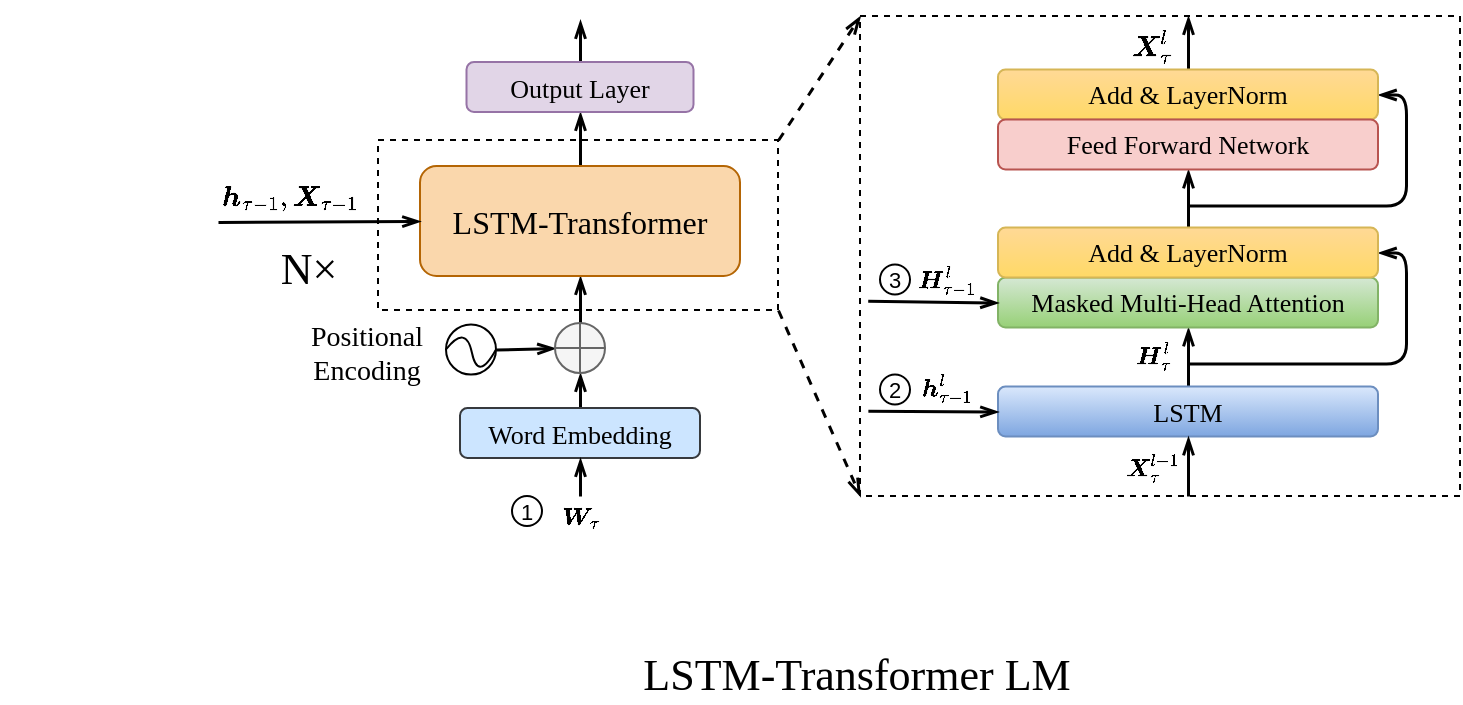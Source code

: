 <mxfile version="16.6.1" type="github">
  <diagram id="z0HHgGlnCuGLutk6PVgF" name="Page-1">
    <mxGraphModel dx="1796" dy="645" grid="1" gridSize="10" guides="1" tooltips="1" connect="1" arrows="1" fold="1" page="1" pageScale="1" pageWidth="850" pageHeight="1100" math="1" shadow="0">
      <root>
        <mxCell id="0" />
        <mxCell id="1" parent="0" />
        <mxCell id="CTJLBTLDGU4M1NpmP4fn-78" value="" style="rounded=0;whiteSpace=wrap;html=1;shadow=0;glass=0;sketch=0;strokeColor=#000000;fillColor=none;gradientColor=none;dashed=1;fontFamily=Georgia;" parent="1" vertex="1">
          <mxGeometry x="-541" y="282" width="200" height="85" as="geometry" />
        </mxCell>
        <mxCell id="CTJLBTLDGU4M1NpmP4fn-86" value="" style="rounded=0;whiteSpace=wrap;html=1;shadow=0;glass=0;dashed=1;sketch=0;fillColor=none;fontFamily=Georgia;" parent="1" vertex="1">
          <mxGeometry x="-300" y="220" width="300" height="240" as="geometry" />
        </mxCell>
        <mxCell id="CTJLBTLDGU4M1NpmP4fn-3" style="edgeStyle=orthogonalEdgeStyle;rounded=0;orthogonalLoop=1;jettySize=auto;html=1;entryX=0.5;entryY=1;entryDx=0;entryDy=0;strokeWidth=1.5;endArrow=openThin;endFill=0;exitX=0.5;exitY=0;exitDx=0;exitDy=0;fontFamily=Georgia;" parent="1" source="iIbkzB-FwA6yvQ0Qt3dR-1" target="CTJLBTLDGU4M1NpmP4fn-2" edge="1">
          <mxGeometry relative="1" as="geometry">
            <mxPoint x="-136" y="434.75" as="sourcePoint" />
          </mxGeometry>
        </mxCell>
        <mxCell id="CTJLBTLDGU4M1NpmP4fn-2" value="&lt;font style=&quot;font-size: 13px&quot;&gt;Masked Multi-Head Attention&lt;/font&gt;" style="rounded=1;whiteSpace=wrap;html=1;fillColor=#d5e8d4;strokeColor=#82b366;gradientColor=#97d077;fontFamily=Georgia;" parent="1" vertex="1">
          <mxGeometry x="-231" y="350.75" width="190" height="25" as="geometry" />
        </mxCell>
        <mxCell id="CTJLBTLDGU4M1NpmP4fn-4" value="" style="edgeStyle=elbowEdgeStyle;elbow=horizontal;endArrow=openThin;html=1;strokeWidth=1.5;entryX=1;entryY=0.5;entryDx=0;entryDy=0;endFill=0;fontFamily=Georgia;" parent="1" target="CTJLBTLDGU4M1NpmP4fn-7" edge="1">
          <mxGeometry width="50" height="50" relative="1" as="geometry">
            <mxPoint x="-136" y="393.75" as="sourcePoint" />
            <mxPoint x="-126.0" y="386.75" as="targetPoint" />
            <Array as="points">
              <mxPoint x="-27" y="413.75" />
              <mxPoint x="34" y="447.75" />
            </Array>
          </mxGeometry>
        </mxCell>
        <mxCell id="CTJLBTLDGU4M1NpmP4fn-11" style="edgeStyle=orthogonalEdgeStyle;rounded=0;orthogonalLoop=1;jettySize=auto;html=1;exitX=0.5;exitY=0;exitDx=0;exitDy=0;entryX=0.5;entryY=1;entryDx=0;entryDy=0;endArrow=openThin;endFill=0;strokeWidth=1.5;fontFamily=Georgia;" parent="1" source="CTJLBTLDGU4M1NpmP4fn-7" target="CTJLBTLDGU4M1NpmP4fn-10" edge="1">
          <mxGeometry relative="1" as="geometry" />
        </mxCell>
        <mxCell id="CTJLBTLDGU4M1NpmP4fn-7" value="&lt;font style=&quot;font-size: 13px&quot;&gt;Add &amp;amp; LayerNorm&lt;/font&gt;" style="rounded=1;whiteSpace=wrap;html=1;fillColor=#FFD996;strokeColor=#d6b656;fontFamily=Georgia;gradientColor=#FFD966;" parent="1" vertex="1">
          <mxGeometry x="-231" y="325.75" width="190" height="25" as="geometry" />
        </mxCell>
        <mxCell id="CTJLBTLDGU4M1NpmP4fn-14" value="" style="edgeStyle=elbowEdgeStyle;elbow=horizontal;endArrow=openThin;html=1;strokeWidth=1.5;endFill=0;entryX=1;entryY=0.5;entryDx=0;entryDy=0;fontFamily=Georgia;" parent="1" target="CTJLBTLDGU4M1NpmP4fn-15" edge="1">
          <mxGeometry width="50" height="50" relative="1" as="geometry">
            <mxPoint x="-136" y="314.75" as="sourcePoint" />
            <mxPoint x="-126.0" y="273.75" as="targetPoint" />
            <Array as="points">
              <mxPoint x="-27" y="311.75" />
            </Array>
          </mxGeometry>
        </mxCell>
        <mxCell id="CTJLBTLDGU4M1NpmP4fn-18" style="edgeStyle=orthogonalEdgeStyle;rounded=0;orthogonalLoop=1;jettySize=auto;html=1;exitX=0.5;exitY=0;exitDx=0;exitDy=0;endArrow=openThin;endFill=0;strokeWidth=1.5;fontFamily=Georgia;" parent="1" source="CTJLBTLDGU4M1NpmP4fn-15" edge="1">
          <mxGeometry relative="1" as="geometry">
            <mxPoint x="-136" y="220" as="targetPoint" />
          </mxGeometry>
        </mxCell>
        <mxCell id="CTJLBTLDGU4M1NpmP4fn-15" value="&lt;span style=&quot;font-size: 13px&quot;&gt;Add &amp;amp; LayerNorm&lt;/span&gt;" style="rounded=1;whiteSpace=wrap;html=1;fillColor=#FFD996;strokeColor=#d6b656;fontFamily=Georgia;gradientColor=#ffd966;" parent="1" vertex="1">
          <mxGeometry x="-231" y="246.75" width="190" height="25" as="geometry" />
        </mxCell>
        <mxCell id="CTJLBTLDGU4M1NpmP4fn-29" value="&lt;span style=&quot;font-size: 14px&quot;&gt;$$\boldsymbol X^{l}_\tau$$&lt;/span&gt;" style="text;html=1;align=center;verticalAlign=middle;resizable=0;points=[];autosize=1;strokeColor=none;fontFamily=Georgia;" parent="1" vertex="1">
          <mxGeometry x="-254" y="224.75" width="200" height="20" as="geometry" />
        </mxCell>
        <mxCell id="CTJLBTLDGU4M1NpmP4fn-10" value="&lt;font style=&quot;font-size: 13px&quot;&gt;Feed Forward Network&lt;/font&gt;" style="rounded=1;whiteSpace=wrap;html=1;fillColor=#f8cecc;strokeColor=#b85450;fontFamily=Georgia;" parent="1" vertex="1">
          <mxGeometry x="-231" y="271.75" width="190" height="25" as="geometry" />
        </mxCell>
        <mxCell id="CTJLBTLDGU4M1NpmP4fn-75" style="edgeStyle=none;rounded=0;orthogonalLoop=1;jettySize=auto;html=1;exitX=0.5;exitY=0;exitDx=0;exitDy=0;entryX=0.5;entryY=1;entryDx=0;entryDy=0;endArrow=openThin;endFill=0;strokeWidth=1.5;fontFamily=Georgia;" parent="1" source="CTJLBTLDGU4M1NpmP4fn-62" target="CTJLBTLDGU4M1NpmP4fn-72" edge="1">
          <mxGeometry relative="1" as="geometry" />
        </mxCell>
        <mxCell id="CTJLBTLDGU4M1NpmP4fn-62" value="&lt;font style=&quot;font-size: 13px;&quot;&gt;Word Embedding&lt;/font&gt;" style="rounded=1;whiteSpace=wrap;html=1;fillColor=#cce5ff;strokeColor=#36393d;fontSize=13;fontFamily=Georgia;" parent="1" vertex="1">
          <mxGeometry x="-500" y="416" width="120" height="25" as="geometry" />
        </mxCell>
        <mxCell id="CTJLBTLDGU4M1NpmP4fn-64" value="" style="endArrow=openThin;html=1;strokeWidth=1.5;entryX=0.5;entryY=1;entryDx=0;entryDy=0;endFill=0;fontFamily=Georgia;" parent="1" target="CTJLBTLDGU4M1NpmP4fn-62" edge="1">
          <mxGeometry width="50" height="50" relative="1" as="geometry">
            <mxPoint x="-440" y="460" as="sourcePoint" />
            <mxPoint x="-440.0" y="462" as="targetPoint" />
          </mxGeometry>
        </mxCell>
        <mxCell id="CTJLBTLDGU4M1NpmP4fn-90" style="edgeStyle=none;rounded=0;orthogonalLoop=1;jettySize=auto;html=1;exitX=1;exitY=0.5;exitDx=0;exitDy=0;entryX=0;entryY=0.5;entryDx=0;entryDy=0;endArrow=openThin;endFill=0;strokeWidth=1.5;fontFamily=Georgia;" parent="1" source="CTJLBTLDGU4M1NpmP4fn-65" target="CTJLBTLDGU4M1NpmP4fn-72" edge="1">
          <mxGeometry relative="1" as="geometry" />
        </mxCell>
        <mxCell id="CTJLBTLDGU4M1NpmP4fn-65" value="" style="ellipse;whiteSpace=wrap;html=1;aspect=fixed;rounded=0;shadow=0;glass=0;sketch=0;strokeColor=#000000;fillColor=none;gradientColor=none;fontFamily=Georgia;" parent="1" vertex="1">
          <mxGeometry x="-507" y="374.25" width="25" height="25" as="geometry" />
        </mxCell>
        <mxCell id="CTJLBTLDGU4M1NpmP4fn-69" value="" style="curved=1;endArrow=none;html=1;strokeWidth=1;exitX=0;exitY=0.5;exitDx=0;exitDy=0;entryX=1;entryY=0.5;entryDx=0;entryDy=0;endFill=0;fontFamily=Georgia;" parent="1" source="CTJLBTLDGU4M1NpmP4fn-65" target="CTJLBTLDGU4M1NpmP4fn-65" edge="1">
          <mxGeometry width="50" height="50" relative="1" as="geometry">
            <mxPoint x="-497" y="428.75" as="sourcePoint" />
            <mxPoint x="-447" y="378.75" as="targetPoint" />
            <Array as="points">
              <mxPoint x="-497" y="374" />
              <mxPoint x="-491" y="403" />
            </Array>
          </mxGeometry>
        </mxCell>
        <mxCell id="CTJLBTLDGU4M1NpmP4fn-71" value="&lt;font style=&quot;font-size: 14px&quot;&gt;Positional&lt;br&gt;Encoding&lt;/font&gt;" style="text;html=1;align=center;verticalAlign=middle;resizable=0;points=[];autosize=1;strokeColor=none;fontFamily=Georgia;" parent="1" vertex="1">
          <mxGeometry x="-587" y="368.5" width="80" height="40" as="geometry" />
        </mxCell>
        <mxCell id="CTJLBTLDGU4M1NpmP4fn-81" style="edgeStyle=none;rounded=0;orthogonalLoop=1;jettySize=auto;html=1;exitX=0.5;exitY=0;exitDx=0;exitDy=0;entryX=0.5;entryY=1;entryDx=0;entryDy=0;endArrow=openThin;endFill=0;strokeWidth=1.5;fontFamily=Georgia;" parent="1" source="CTJLBTLDGU4M1NpmP4fn-72" target="CTJLBTLDGU4M1NpmP4fn-77" edge="1">
          <mxGeometry relative="1" as="geometry" />
        </mxCell>
        <mxCell id="CTJLBTLDGU4M1NpmP4fn-72" value="" style="shape=orEllipse;perimeter=ellipsePerimeter;whiteSpace=wrap;html=1;backgroundOutline=1;fillColor=#f5f5f5;strokeColor=#666666;fontColor=#333333;fontFamily=Georgia;" parent="1" vertex="1">
          <mxGeometry x="-452.5" y="373.5" width="25" height="25" as="geometry" />
        </mxCell>
        <mxCell id="CTJLBTLDGU4M1NpmP4fn-83" style="edgeStyle=none;rounded=0;orthogonalLoop=1;jettySize=auto;html=1;exitX=0.5;exitY=0;exitDx=0;exitDy=0;entryX=0.5;entryY=1;entryDx=0;entryDy=0;endArrow=openThin;endFill=0;strokeWidth=1.5;fontFamily=Georgia;" parent="1" source="CTJLBTLDGU4M1NpmP4fn-77" target="CTJLBTLDGU4M1NpmP4fn-82" edge="1">
          <mxGeometry relative="1" as="geometry" />
        </mxCell>
        <mxCell id="CTJLBTLDGU4M1NpmP4fn-77" value="&lt;font style=&quot;font-size: 16px&quot;&gt;LSTM-Transformer&lt;/font&gt;" style="rounded=1;whiteSpace=wrap;html=1;fontFamily=Georgia;fillColor=#fad7ac;strokeColor=#b46504;" parent="1" vertex="1">
          <mxGeometry x="-520" y="295" width="160" height="55" as="geometry" />
        </mxCell>
        <mxCell id="CTJLBTLDGU4M1NpmP4fn-87" style="edgeStyle=none;rounded=0;orthogonalLoop=1;jettySize=auto;html=1;exitX=1;exitY=0;exitDx=0;exitDy=0;entryX=0;entryY=0;entryDx=0;entryDy=0;endArrow=openThin;endFill=0;strokeWidth=1.5;dashed=1;fontFamily=Georgia;" parent="1" source="CTJLBTLDGU4M1NpmP4fn-78" target="CTJLBTLDGU4M1NpmP4fn-86" edge="1">
          <mxGeometry relative="1" as="geometry" />
        </mxCell>
        <mxCell id="CTJLBTLDGU4M1NpmP4fn-88" style="edgeStyle=none;rounded=0;orthogonalLoop=1;jettySize=auto;html=1;exitX=1;exitY=1;exitDx=0;exitDy=0;entryX=0;entryY=1;entryDx=0;entryDy=0;endArrow=openThin;endFill=0;strokeWidth=1.5;dashed=1;fontFamily=Georgia;" parent="1" source="CTJLBTLDGU4M1NpmP4fn-78" target="CTJLBTLDGU4M1NpmP4fn-86" edge="1">
          <mxGeometry relative="1" as="geometry" />
        </mxCell>
        <mxCell id="CTJLBTLDGU4M1NpmP4fn-85" style="edgeStyle=none;rounded=0;orthogonalLoop=1;jettySize=auto;html=1;exitX=0.5;exitY=0;exitDx=0;exitDy=0;endArrow=openThin;endFill=0;strokeWidth=1.5;fontFamily=Georgia;" parent="1" edge="1">
          <mxGeometry relative="1" as="geometry">
            <mxPoint x="-440" y="222" as="targetPoint" />
            <mxPoint x="-440" y="244" as="sourcePoint" />
          </mxGeometry>
        </mxCell>
        <mxCell id="CTJLBTLDGU4M1NpmP4fn-82" value="&lt;span style=&quot;font-size: 13px;&quot;&gt;Output Layer&lt;/span&gt;" style="rounded=1;whiteSpace=wrap;html=1;fillColor=#e1d5e7;strokeColor=#9673a6;fontSize=13;fontFamily=Georgia;" parent="1" vertex="1">
          <mxGeometry x="-496.75" y="243" width="113.5" height="25" as="geometry" />
        </mxCell>
        <mxCell id="CTJLBTLDGU4M1NpmP4fn-84" value="&lt;font style=&quot;font-size: 22px&quot;&gt;N×&lt;/font&gt;" style="text;html=1;align=center;verticalAlign=middle;resizable=0;points=[];autosize=1;strokeColor=none;fontFamily=Georgia;" parent="1" vertex="1">
          <mxGeometry x="-601" y="337" width="50" height="20" as="geometry" />
        </mxCell>
        <mxCell id="CTJLBTLDGU4M1NpmP4fn-92" value="&lt;font style=&quot;font-size: 22px&quot;&gt;LSTM-Transformer LM&lt;/font&gt;" style="text;html=1;align=center;verticalAlign=middle;resizable=0;points=[];autosize=1;strokeColor=none;fontFamily=Georgia;" parent="1" vertex="1">
          <mxGeometry x="-427.5" y="540" width="250" height="20" as="geometry" />
        </mxCell>
        <mxCell id="iIbkzB-FwA6yvQ0Qt3dR-1" value="&lt;font style=&quot;font-size: 13px&quot;&gt;LSTM&lt;/font&gt;" style="rounded=1;whiteSpace=wrap;html=1;fillColor=#dae8fc;strokeColor=#6c8ebf;gradientColor=#7ea6e0;fontFamily=Georgia;" parent="1" vertex="1">
          <mxGeometry x="-231" y="405.25" width="190" height="25" as="geometry" />
        </mxCell>
        <mxCell id="iIbkzB-FwA6yvQ0Qt3dR-2" value="" style="endArrow=openThin;html=1;rounded=0;fontSize=8;entryX=0;entryY=0.5;entryDx=0;entryDy=0;strokeWidth=1.5;endFill=0;fontFamily=Georgia;" parent="1" target="CTJLBTLDGU4M1NpmP4fn-77" edge="1">
          <mxGeometry width="50" height="50" relative="1" as="geometry">
            <mxPoint x="-621" y="323" as="sourcePoint" />
            <mxPoint x="-361" y="329" as="targetPoint" />
          </mxGeometry>
        </mxCell>
        <mxCell id="iIbkzB-FwA6yvQ0Qt3dR-4" value="$$\boldsymbol h_{\tau-1}, \boldsymbol X_{\tau-1}$$" style="text;html=1;align=center;verticalAlign=middle;resizable=0;points=[];autosize=1;strokeColor=none;fillColor=none;fontSize=12;" parent="1" vertex="1">
          <mxGeometry x="-730" y="300.75" width="290" height="20" as="geometry" />
        </mxCell>
        <mxCell id="iIbkzB-FwA6yvQ0Qt3dR-6" value="" style="endArrow=openThin;html=1;rounded=0;fontSize=12;strokeWidth=1.5;endFill=0;exitX=0.294;exitY=1.03;exitDx=0;exitDy=0;exitPerimeter=0;entryX=0;entryY=0.5;entryDx=0;entryDy=0;fontFamily=Georgia;" parent="1" target="CTJLBTLDGU4M1NpmP4fn-2" edge="1" source="iIbkzB-FwA6yvQ0Qt3dR-8">
          <mxGeometry width="50" height="50" relative="1" as="geometry">
            <mxPoint x="-277" y="362.87" as="sourcePoint" />
            <mxPoint x="-247" y="363.75" as="targetPoint" />
          </mxGeometry>
        </mxCell>
        <mxCell id="iIbkzB-FwA6yvQ0Qt3dR-7" value="" style="endArrow=openThin;html=1;rounded=0;fontSize=12;strokeWidth=1.5;exitX=0.283;exitY=1.057;exitDx=0;exitDy=0;exitPerimeter=0;endFill=0;entryX=0;entryY=0.5;entryDx=0;entryDy=0;fontFamily=Georgia;" parent="1" target="iIbkzB-FwA6yvQ0Qt3dR-1" edge="1" source="iIbkzB-FwA6yvQ0Qt3dR-9">
          <mxGeometry width="50" height="50" relative="1" as="geometry">
            <mxPoint x="-277.222" y="417.84" as="sourcePoint" />
            <mxPoint x="-247" y="417.75" as="targetPoint" />
          </mxGeometry>
        </mxCell>
        <mxCell id="iIbkzB-FwA6yvQ0Qt3dR-8" value="$$\boldsymbol H^l_{\tau-1}$$" style="text;html=1;align=center;verticalAlign=middle;resizable=0;points=[];autosize=1;strokeColor=none;fillColor=none;fontSize=12;fontFamily=Georgia;" parent="1" vertex="1">
          <mxGeometry x="-352" y="341.75" width="190" height="20" as="geometry" />
        </mxCell>
        <mxCell id="iIbkzB-FwA6yvQ0Qt3dR-9" value="$$\boldsymbol h^l_{\tau-1}$$" style="text;html=1;align=center;verticalAlign=middle;resizable=0;points=[];autosize=1;strokeColor=none;fillColor=none;fontSize=12;fontFamily=Georgia;" parent="1" vertex="1">
          <mxGeometry x="-347" y="396.25" width="180" height="20" as="geometry" />
        </mxCell>
        <mxCell id="iIbkzB-FwA6yvQ0Qt3dR-10" style="edgeStyle=orthogonalEdgeStyle;rounded=0;orthogonalLoop=1;jettySize=auto;html=1;entryX=0.5;entryY=1;entryDx=0;entryDy=0;strokeWidth=1.5;endArrow=openThin;endFill=0;fontFamily=Georgia;" parent="1" target="iIbkzB-FwA6yvQ0Qt3dR-1" edge="1">
          <mxGeometry relative="1" as="geometry">
            <mxPoint x="-136" y="460" as="sourcePoint" />
            <mxPoint x="-136" y="436.75" as="targetPoint" />
          </mxGeometry>
        </mxCell>
        <mxCell id="iIbkzB-FwA6yvQ0Qt3dR-11" value="$$\boldsymbol H^l_{\tau}$$" style="text;html=1;align=center;verticalAlign=middle;resizable=0;points=[];autosize=1;strokeColor=none;fillColor=none;fontSize=12;fontFamily=Georgia;" parent="1" vertex="1">
          <mxGeometry x="-244" y="379.75" width="180" height="20" as="geometry" />
        </mxCell>
        <mxCell id="iIbkzB-FwA6yvQ0Qt3dR-12" value="$$\boldsymbol X^{l-1}_{\tau}$$" style="text;html=1;align=center;verticalAlign=middle;resizable=0;points=[];autosize=1;strokeColor=none;fillColor=none;fontSize=12;fontFamily=Georgia;" parent="1" vertex="1">
          <mxGeometry x="-254" y="436.25" width="200" height="20" as="geometry" />
        </mxCell>
        <mxCell id="IyFWRD1OJdr2gIB2jrgP-1" value="$$\boldsymbol W_{\tau}$$" style="text;html=1;align=center;verticalAlign=middle;resizable=0;points=[];autosize=1;strokeColor=none;fillColor=none;fontSize=12;fontFamily=Georgia;" vertex="1" parent="1">
          <mxGeometry x="-525" y="460" width="170" height="20" as="geometry" />
        </mxCell>
        <mxCell id="IyFWRD1OJdr2gIB2jrgP-2" value="&lt;font style=&quot;font-size: 11px&quot;&gt;1&lt;/font&gt;" style="ellipse;whiteSpace=wrap;html=1;aspect=fixed;" vertex="1" parent="1">
          <mxGeometry x="-474" y="460" width="15" height="15" as="geometry" />
        </mxCell>
        <mxCell id="IyFWRD1OJdr2gIB2jrgP-3" value="&lt;font style=&quot;font-size: 11px&quot;&gt;3&lt;/font&gt;" style="ellipse;whiteSpace=wrap;html=1;aspect=fixed;" vertex="1" parent="1">
          <mxGeometry x="-290" y="344.25" width="15" height="15" as="geometry" />
        </mxCell>
        <mxCell id="IyFWRD1OJdr2gIB2jrgP-4" value="&lt;font style=&quot;font-size: 11px&quot;&gt;2&lt;/font&gt;" style="ellipse;whiteSpace=wrap;html=1;aspect=fixed;" vertex="1" parent="1">
          <mxGeometry x="-290" y="399.25" width="15" height="15" as="geometry" />
        </mxCell>
      </root>
    </mxGraphModel>
  </diagram>
</mxfile>
